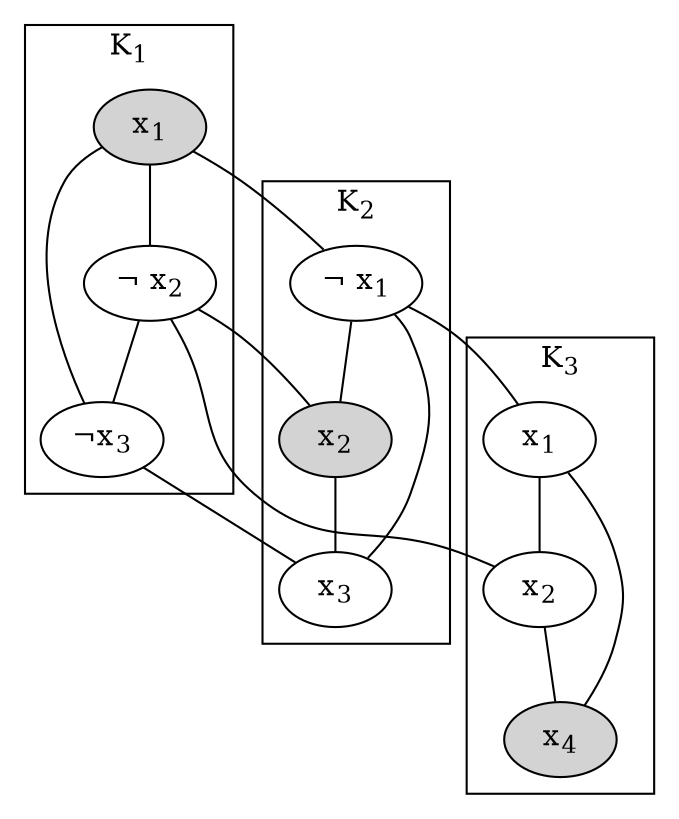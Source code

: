 graph G {
	l11 [label=<x<SUB>1</SUB>>, style=filled]
	l12 [label=<&not; x<SUB>2</SUB>>]
	l13 [label=<&not;x<SUB>3</SUB>>]
	subgraph cluster_k_1 {
		node [style=filled];
		l11 -- l12 -- l13 -- l11
		label = <K<SUB>1</SUB>>;
	}
	
	l21 [label=<&not; x<SUB>1</SUB>>]
	l22 [label=<x<SUB>2</SUB>>, style=filled]
	l23 [label=<x<SUB>3</SUB>>]
	subgraph cluster_k_2 {
		node [style=filled];
		l21 -- l22 -- l23 -- l21
		label = <K<SUB>2</SUB>>;
	}
	
	l31 [label=<x<SUB>1</SUB>>]
	l32 [label=<x<SUB>2</SUB>>]
	l33 [label=<x<SUB>4</SUB>>, style=filled]
	subgraph cluster_k_3 {
		node [style=filled];
		l31 -- l32 -- l33 -- l31
		label = <K<SUB>3</SUB>>;
	}
	
	l11 -- l21
	l12 -- l22
	l13 -- l23
	
	l21 -- l31
	l12 -- l32
}